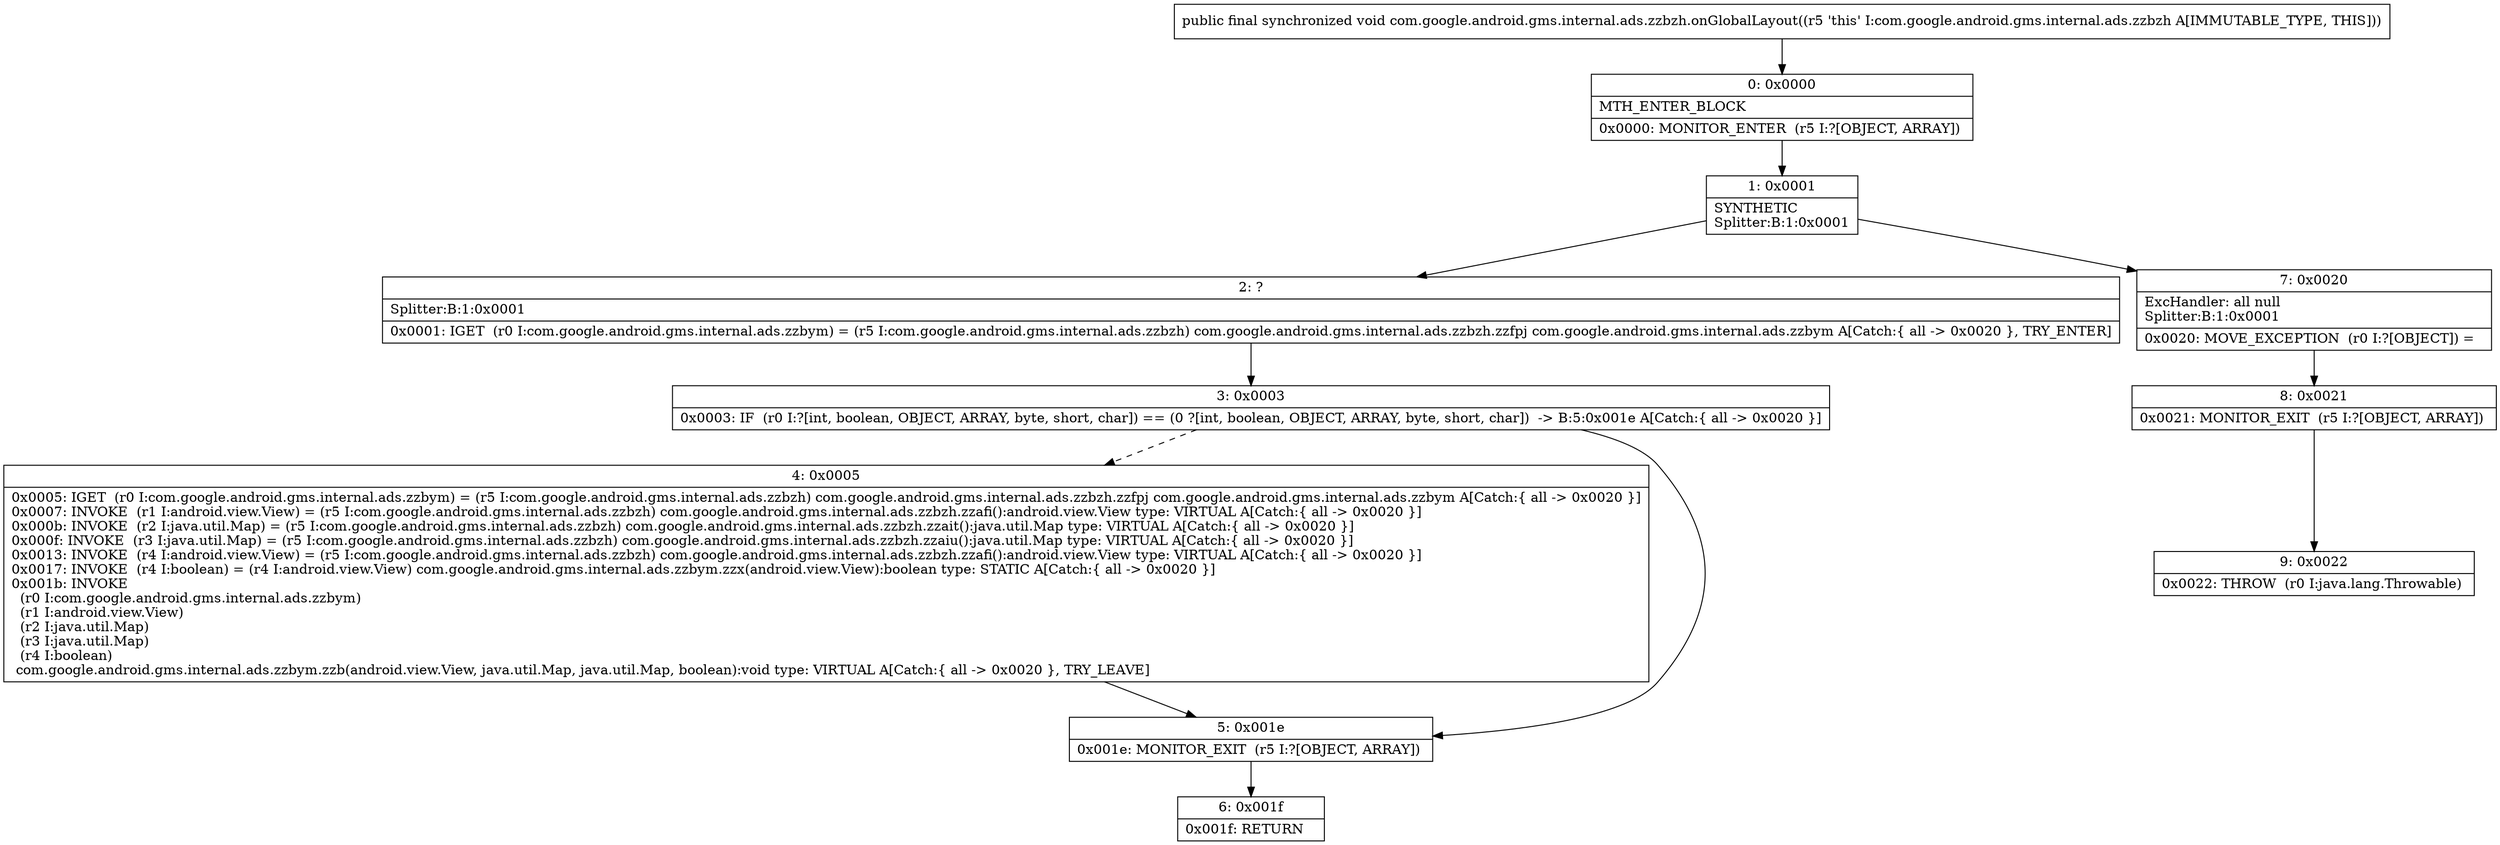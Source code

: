 digraph "CFG forcom.google.android.gms.internal.ads.zzbzh.onGlobalLayout()V" {
Node_0 [shape=record,label="{0\:\ 0x0000|MTH_ENTER_BLOCK\l|0x0000: MONITOR_ENTER  (r5 I:?[OBJECT, ARRAY]) \l}"];
Node_1 [shape=record,label="{1\:\ 0x0001|SYNTHETIC\lSplitter:B:1:0x0001\l}"];
Node_2 [shape=record,label="{2\:\ ?|Splitter:B:1:0x0001\l|0x0001: IGET  (r0 I:com.google.android.gms.internal.ads.zzbym) = (r5 I:com.google.android.gms.internal.ads.zzbzh) com.google.android.gms.internal.ads.zzbzh.zzfpj com.google.android.gms.internal.ads.zzbym A[Catch:\{ all \-\> 0x0020 \}, TRY_ENTER]\l}"];
Node_3 [shape=record,label="{3\:\ 0x0003|0x0003: IF  (r0 I:?[int, boolean, OBJECT, ARRAY, byte, short, char]) == (0 ?[int, boolean, OBJECT, ARRAY, byte, short, char])  \-\> B:5:0x001e A[Catch:\{ all \-\> 0x0020 \}]\l}"];
Node_4 [shape=record,label="{4\:\ 0x0005|0x0005: IGET  (r0 I:com.google.android.gms.internal.ads.zzbym) = (r5 I:com.google.android.gms.internal.ads.zzbzh) com.google.android.gms.internal.ads.zzbzh.zzfpj com.google.android.gms.internal.ads.zzbym A[Catch:\{ all \-\> 0x0020 \}]\l0x0007: INVOKE  (r1 I:android.view.View) = (r5 I:com.google.android.gms.internal.ads.zzbzh) com.google.android.gms.internal.ads.zzbzh.zzafi():android.view.View type: VIRTUAL A[Catch:\{ all \-\> 0x0020 \}]\l0x000b: INVOKE  (r2 I:java.util.Map) = (r5 I:com.google.android.gms.internal.ads.zzbzh) com.google.android.gms.internal.ads.zzbzh.zzait():java.util.Map type: VIRTUAL A[Catch:\{ all \-\> 0x0020 \}]\l0x000f: INVOKE  (r3 I:java.util.Map) = (r5 I:com.google.android.gms.internal.ads.zzbzh) com.google.android.gms.internal.ads.zzbzh.zzaiu():java.util.Map type: VIRTUAL A[Catch:\{ all \-\> 0x0020 \}]\l0x0013: INVOKE  (r4 I:android.view.View) = (r5 I:com.google.android.gms.internal.ads.zzbzh) com.google.android.gms.internal.ads.zzbzh.zzafi():android.view.View type: VIRTUAL A[Catch:\{ all \-\> 0x0020 \}]\l0x0017: INVOKE  (r4 I:boolean) = (r4 I:android.view.View) com.google.android.gms.internal.ads.zzbym.zzx(android.view.View):boolean type: STATIC A[Catch:\{ all \-\> 0x0020 \}]\l0x001b: INVOKE  \l  (r0 I:com.google.android.gms.internal.ads.zzbym)\l  (r1 I:android.view.View)\l  (r2 I:java.util.Map)\l  (r3 I:java.util.Map)\l  (r4 I:boolean)\l com.google.android.gms.internal.ads.zzbym.zzb(android.view.View, java.util.Map, java.util.Map, boolean):void type: VIRTUAL A[Catch:\{ all \-\> 0x0020 \}, TRY_LEAVE]\l}"];
Node_5 [shape=record,label="{5\:\ 0x001e|0x001e: MONITOR_EXIT  (r5 I:?[OBJECT, ARRAY]) \l}"];
Node_6 [shape=record,label="{6\:\ 0x001f|0x001f: RETURN   \l}"];
Node_7 [shape=record,label="{7\:\ 0x0020|ExcHandler: all null\lSplitter:B:1:0x0001\l|0x0020: MOVE_EXCEPTION  (r0 I:?[OBJECT]) =  \l}"];
Node_8 [shape=record,label="{8\:\ 0x0021|0x0021: MONITOR_EXIT  (r5 I:?[OBJECT, ARRAY]) \l}"];
Node_9 [shape=record,label="{9\:\ 0x0022|0x0022: THROW  (r0 I:java.lang.Throwable) \l}"];
MethodNode[shape=record,label="{public final synchronized void com.google.android.gms.internal.ads.zzbzh.onGlobalLayout((r5 'this' I:com.google.android.gms.internal.ads.zzbzh A[IMMUTABLE_TYPE, THIS])) }"];
MethodNode -> Node_0;
Node_0 -> Node_1;
Node_1 -> Node_2;
Node_1 -> Node_7;
Node_2 -> Node_3;
Node_3 -> Node_4[style=dashed];
Node_3 -> Node_5;
Node_4 -> Node_5;
Node_5 -> Node_6;
Node_7 -> Node_8;
Node_8 -> Node_9;
}

